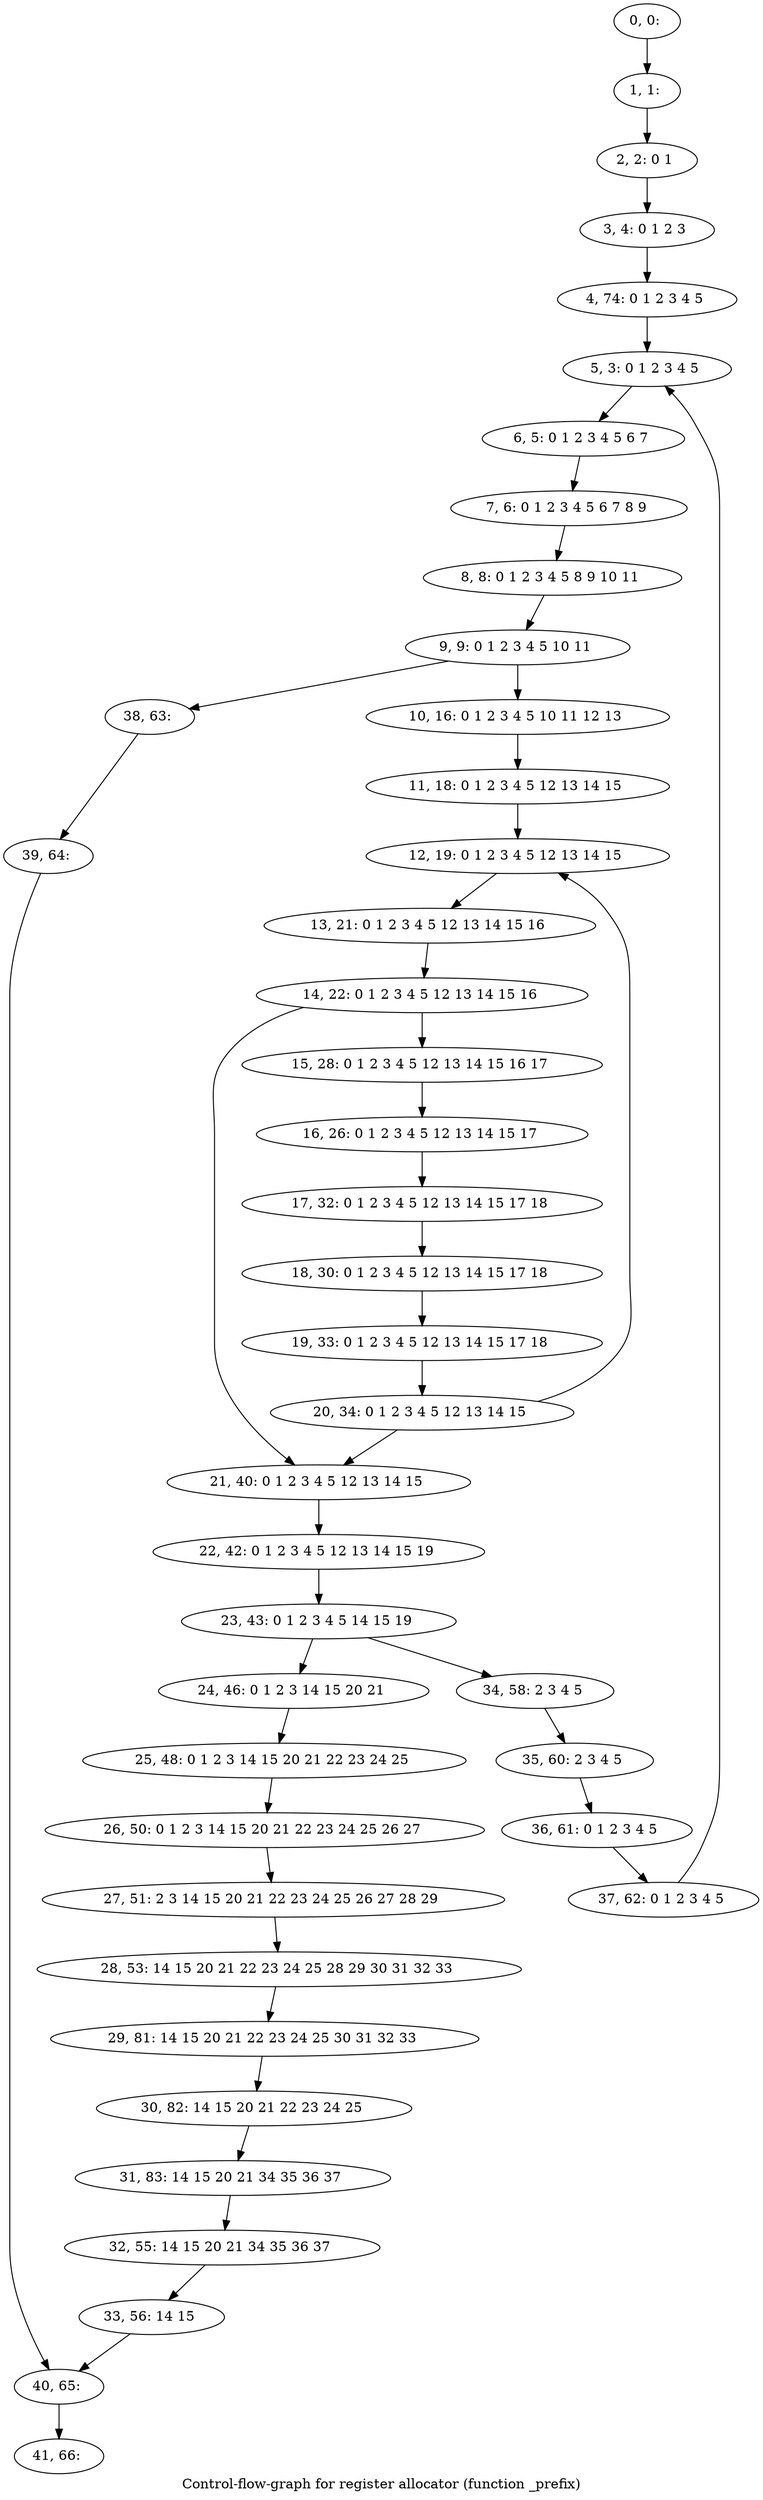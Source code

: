 digraph G {
graph [label="Control-flow-graph for register allocator (function _prefix)"]
0[label="0, 0: "];
1[label="1, 1: "];
2[label="2, 2: 0 1 "];
3[label="3, 4: 0 1 2 3 "];
4[label="4, 74: 0 1 2 3 4 5 "];
5[label="5, 3: 0 1 2 3 4 5 "];
6[label="6, 5: 0 1 2 3 4 5 6 7 "];
7[label="7, 6: 0 1 2 3 4 5 6 7 8 9 "];
8[label="8, 8: 0 1 2 3 4 5 8 9 10 11 "];
9[label="9, 9: 0 1 2 3 4 5 10 11 "];
10[label="10, 16: 0 1 2 3 4 5 10 11 12 13 "];
11[label="11, 18: 0 1 2 3 4 5 12 13 14 15 "];
12[label="12, 19: 0 1 2 3 4 5 12 13 14 15 "];
13[label="13, 21: 0 1 2 3 4 5 12 13 14 15 16 "];
14[label="14, 22: 0 1 2 3 4 5 12 13 14 15 16 "];
15[label="15, 28: 0 1 2 3 4 5 12 13 14 15 16 17 "];
16[label="16, 26: 0 1 2 3 4 5 12 13 14 15 17 "];
17[label="17, 32: 0 1 2 3 4 5 12 13 14 15 17 18 "];
18[label="18, 30: 0 1 2 3 4 5 12 13 14 15 17 18 "];
19[label="19, 33: 0 1 2 3 4 5 12 13 14 15 17 18 "];
20[label="20, 34: 0 1 2 3 4 5 12 13 14 15 "];
21[label="21, 40: 0 1 2 3 4 5 12 13 14 15 "];
22[label="22, 42: 0 1 2 3 4 5 12 13 14 15 19 "];
23[label="23, 43: 0 1 2 3 4 5 14 15 19 "];
24[label="24, 46: 0 1 2 3 14 15 20 21 "];
25[label="25, 48: 0 1 2 3 14 15 20 21 22 23 24 25 "];
26[label="26, 50: 0 1 2 3 14 15 20 21 22 23 24 25 26 27 "];
27[label="27, 51: 2 3 14 15 20 21 22 23 24 25 26 27 28 29 "];
28[label="28, 53: 14 15 20 21 22 23 24 25 28 29 30 31 32 33 "];
29[label="29, 81: 14 15 20 21 22 23 24 25 30 31 32 33 "];
30[label="30, 82: 14 15 20 21 22 23 24 25 "];
31[label="31, 83: 14 15 20 21 34 35 36 37 "];
32[label="32, 55: 14 15 20 21 34 35 36 37 "];
33[label="33, 56: 14 15 "];
34[label="34, 58: 2 3 4 5 "];
35[label="35, 60: 2 3 4 5 "];
36[label="36, 61: 0 1 2 3 4 5 "];
37[label="37, 62: 0 1 2 3 4 5 "];
38[label="38, 63: "];
39[label="39, 64: "];
40[label="40, 65: "];
41[label="41, 66: "];
0->1 ;
1->2 ;
2->3 ;
3->4 ;
4->5 ;
5->6 ;
6->7 ;
7->8 ;
8->9 ;
9->10 ;
9->38 ;
10->11 ;
11->12 ;
12->13 ;
13->14 ;
14->15 ;
14->21 ;
15->16 ;
16->17 ;
17->18 ;
18->19 ;
19->20 ;
20->21 ;
20->12 ;
21->22 ;
22->23 ;
23->24 ;
23->34 ;
24->25 ;
25->26 ;
26->27 ;
27->28 ;
28->29 ;
29->30 ;
30->31 ;
31->32 ;
32->33 ;
33->40 ;
34->35 ;
35->36 ;
36->37 ;
37->5 ;
38->39 ;
39->40 ;
40->41 ;
}
